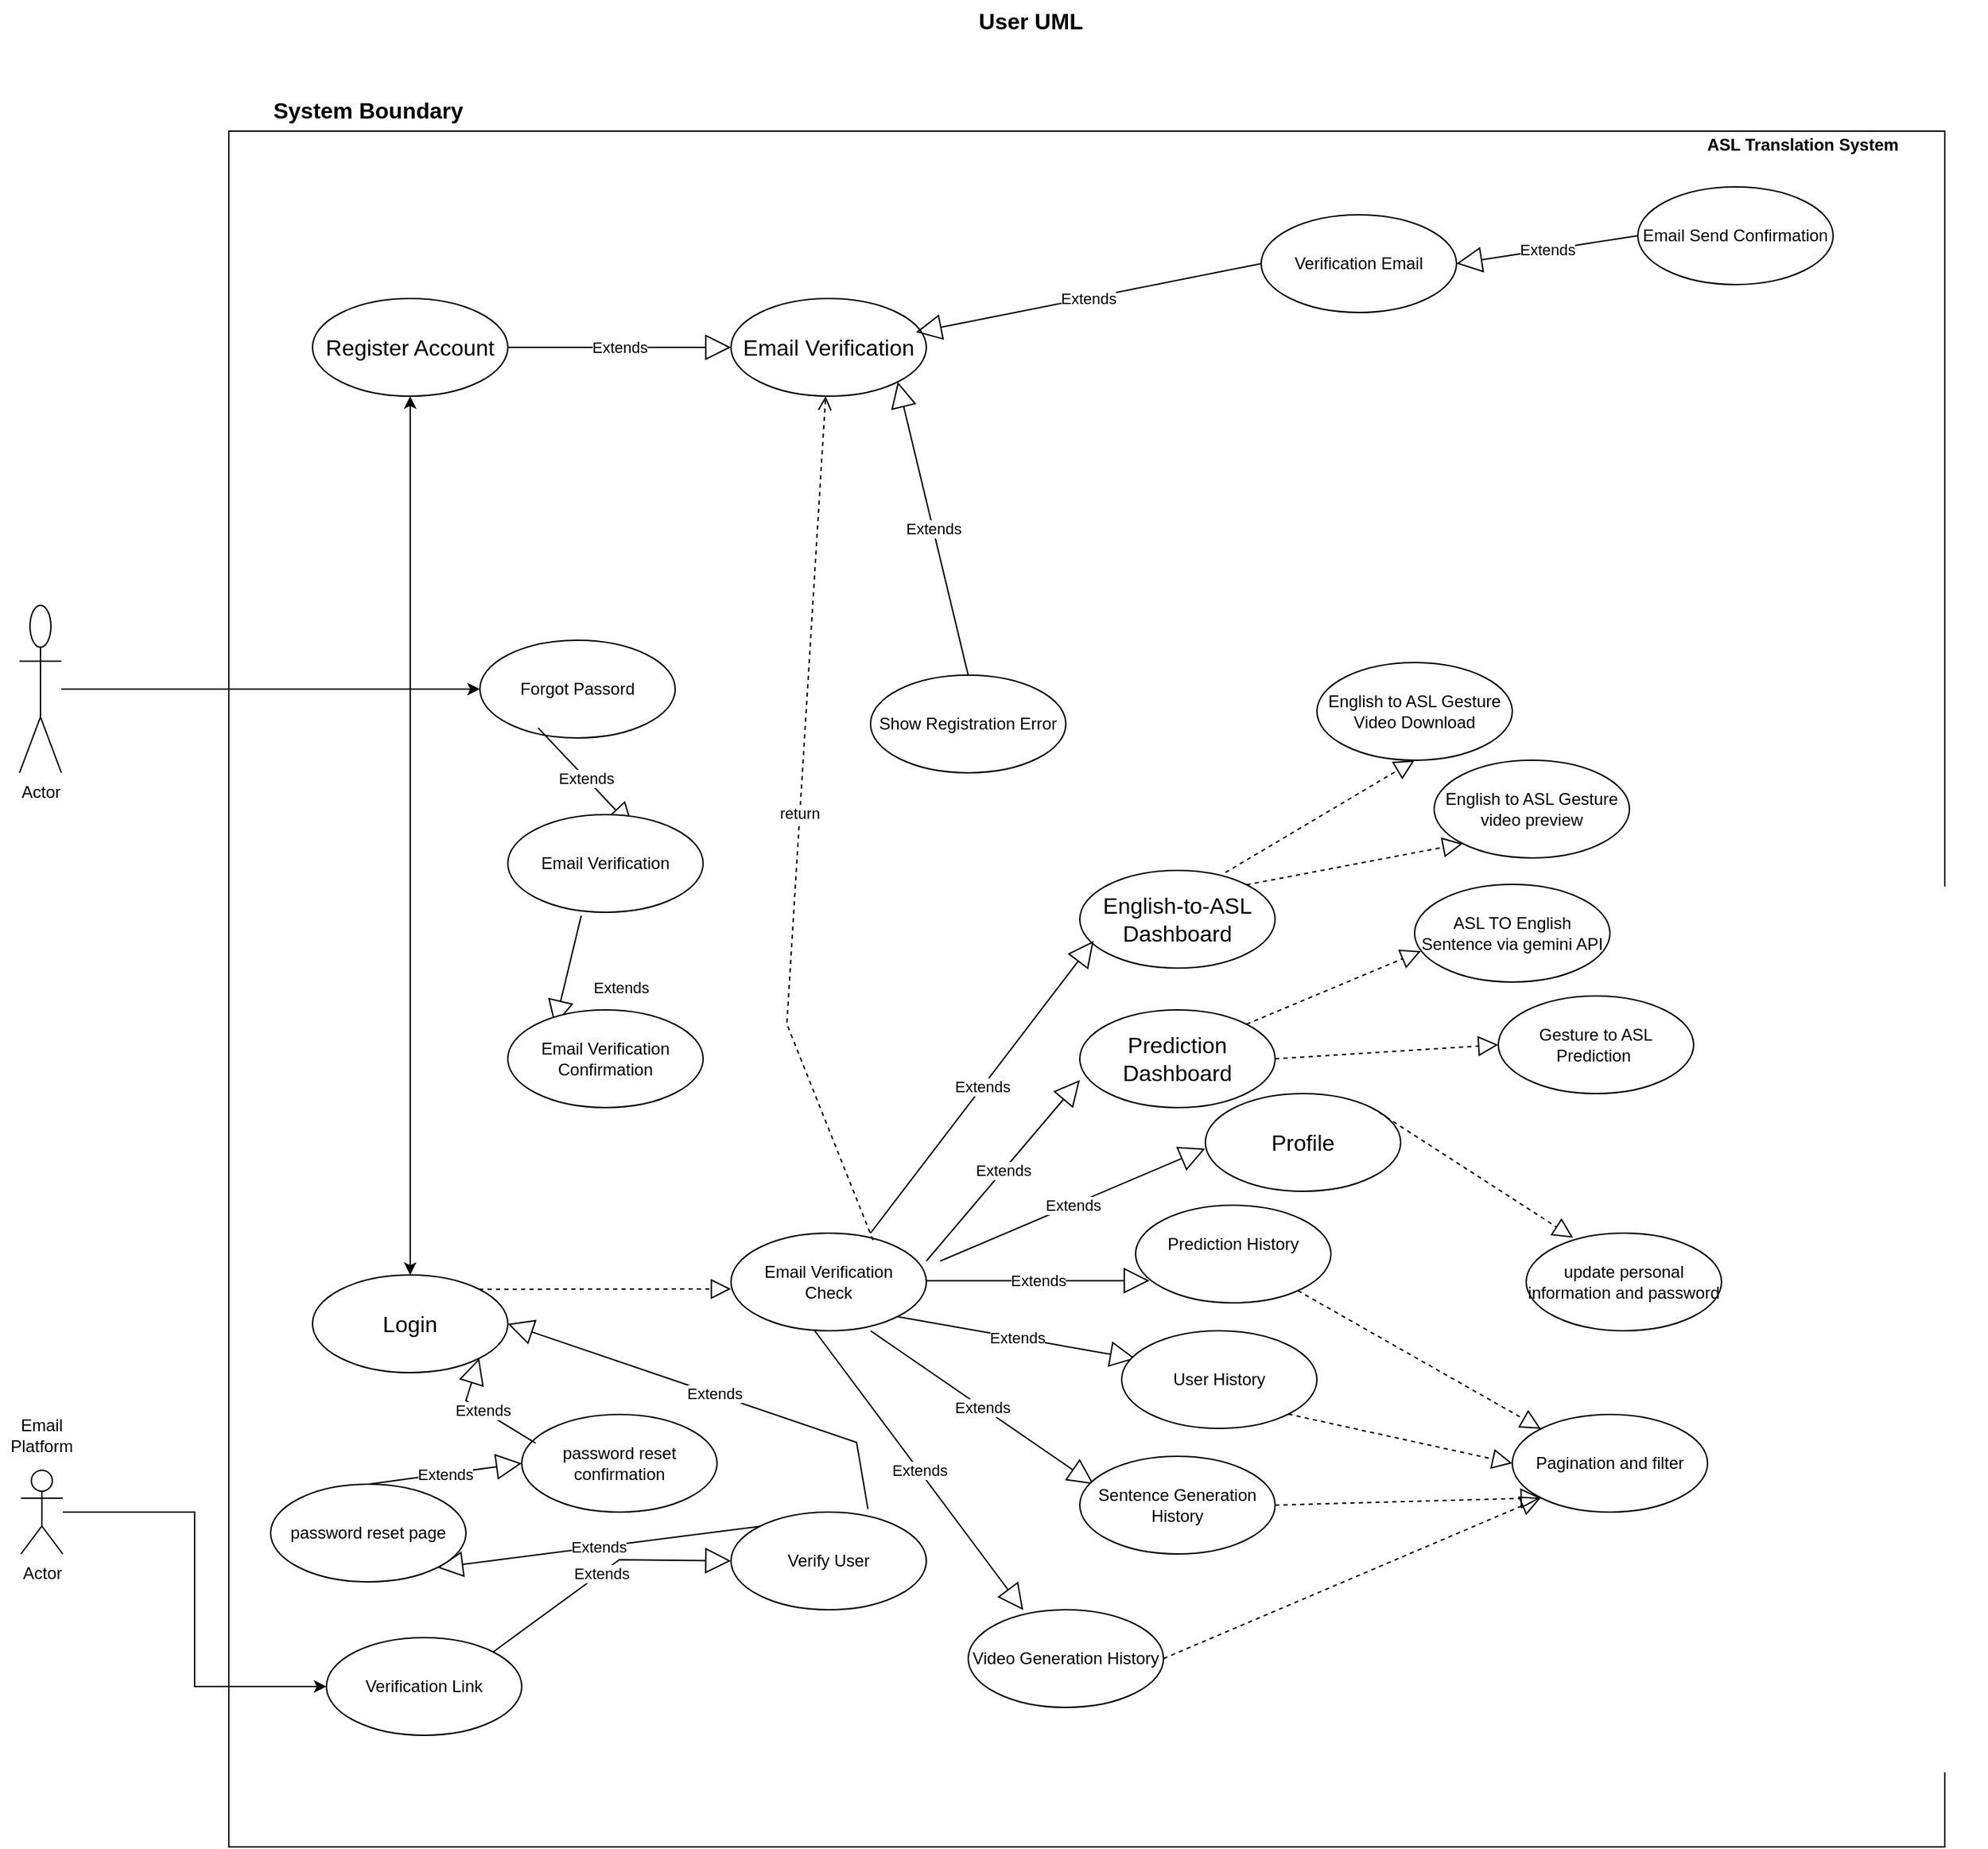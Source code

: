 <mxfile version="26.2.13">
  <diagram name="Advanced User Use Case" id="advanced-user-case">
    <mxGraphModel dx="2551" dy="2354" grid="1" gridSize="10" guides="1" tooltips="1" connect="1" arrows="1" fold="1" page="1" pageScale="1" pageWidth="827" pageHeight="1169" math="0" shadow="0">
      <root>
        <mxCell id="0" />
        <mxCell id="1" parent="0" />
        <mxCell id="LVZY9OK_TpER_lkOl7NO-1012" value="" style="whiteSpace=wrap;html=1;aspect=fixed;glass=0;fillColor=none;" vertex="1" parent="1">
          <mxGeometry x="-520" y="-520" width="1230" height="1230" as="geometry" />
        </mxCell>
        <mxCell id="LVZY9OK_TpER_lkOl7NO-1013" value="&lt;b&gt;ASL Translation System&amp;nbsp;&lt;/b&gt;" style="text;html=1;align=center;verticalAlign=middle;whiteSpace=wrap;rounded=0;" vertex="1" parent="1">
          <mxGeometry x="480" y="-530" width="260" height="40" as="geometry" />
        </mxCell>
        <mxCell id="LVZY9OK_TpER_lkOl7NO-1014" value="&lt;b&gt;&lt;font style=&quot;font-size: 16px;&quot;&gt;System Boundary&lt;/font&gt;&lt;/b&gt;" style="text;html=1;align=center;verticalAlign=middle;whiteSpace=wrap;rounded=0;" vertex="1" parent="1">
          <mxGeometry x="-530" y="-550" width="220" height="30" as="geometry" />
        </mxCell>
        <mxCell id="LVZY9OK_TpER_lkOl7NO-1015" value="&lt;b&gt;&lt;font style=&quot;font-size: 16px;&quot;&gt;User UML&lt;/font&gt;&lt;/b&gt;" style="text;html=1;align=center;verticalAlign=middle;whiteSpace=wrap;rounded=0;" vertex="1" parent="1">
          <mxGeometry x="-20" y="-614" width="150" height="30" as="geometry" />
        </mxCell>
        <mxCell id="LVZY9OK_TpER_lkOl7NO-1038" style="edgeStyle=orthogonalEdgeStyle;rounded=0;orthogonalLoop=1;jettySize=auto;html=1;entryX=0.5;entryY=1;entryDx=0;entryDy=0;" edge="1" parent="1" source="LVZY9OK_TpER_lkOl7NO-1016" target="LVZY9OK_TpER_lkOl7NO-1034">
          <mxGeometry relative="1" as="geometry" />
        </mxCell>
        <mxCell id="LVZY9OK_TpER_lkOl7NO-1039" style="edgeStyle=orthogonalEdgeStyle;rounded=0;orthogonalLoop=1;jettySize=auto;html=1;entryX=0.5;entryY=0;entryDx=0;entryDy=0;" edge="1" parent="1" source="LVZY9OK_TpER_lkOl7NO-1016" target="LVZY9OK_TpER_lkOl7NO-1035">
          <mxGeometry relative="1" as="geometry" />
        </mxCell>
        <mxCell id="LVZY9OK_TpER_lkOl7NO-1093" style="edgeStyle=orthogonalEdgeStyle;rounded=0;orthogonalLoop=1;jettySize=auto;html=1;" edge="1" parent="1" source="LVZY9OK_TpER_lkOl7NO-1016" target="LVZY9OK_TpER_lkOl7NO-1092">
          <mxGeometry relative="1" as="geometry" />
        </mxCell>
        <mxCell id="LVZY9OK_TpER_lkOl7NO-1016" value="Actor" style="shape=umlActor;verticalLabelPosition=bottom;verticalAlign=top;html=1;outlineConnect=0;" vertex="1" parent="1">
          <mxGeometry x="-670" y="-180" width="30" height="120" as="geometry" />
        </mxCell>
        <mxCell id="LVZY9OK_TpER_lkOl7NO-1034" value="&lt;span style=&quot;text-align: start; font-size: medium;&quot;&gt;Register Account&lt;/span&gt;" style="ellipse;whiteSpace=wrap;html=1;" vertex="1" parent="1">
          <mxGeometry x="-460" y="-400" width="140" height="70" as="geometry" />
        </mxCell>
        <mxCell id="LVZY9OK_TpER_lkOl7NO-1035" value="&lt;span style=&quot;text-align: start; font-size: medium;&quot;&gt;Login&lt;/span&gt;" style="ellipse;whiteSpace=wrap;html=1;" vertex="1" parent="1">
          <mxGeometry x="-460" y="300" width="140" height="70" as="geometry" />
        </mxCell>
        <mxCell id="LVZY9OK_TpER_lkOl7NO-1036" value="Extends" style="endArrow=block;endSize=16;endFill=0;html=1;rounded=0;entryX=0;entryY=0.5;entryDx=0;entryDy=0;exitX=1;exitY=0.5;exitDx=0;exitDy=0;" edge="1" parent="1" source="LVZY9OK_TpER_lkOl7NO-1034" target="LVZY9OK_TpER_lkOl7NO-1037">
          <mxGeometry width="160" relative="1" as="geometry">
            <mxPoint x="-320" y="-365.91" as="sourcePoint" />
            <mxPoint x="-160" y="-365.91" as="targetPoint" />
          </mxGeometry>
        </mxCell>
        <mxCell id="LVZY9OK_TpER_lkOl7NO-1037" value="&lt;span style=&quot;text-align: start; font-size: medium;&quot;&gt;Email Verification&lt;/span&gt;" style="ellipse;whiteSpace=wrap;html=1;" vertex="1" parent="1">
          <mxGeometry x="-160" y="-400" width="140" height="70" as="geometry" />
        </mxCell>
        <mxCell id="LVZY9OK_TpER_lkOl7NO-1040" value="Extends" style="endArrow=block;endSize=16;endFill=0;html=1;rounded=0;exitX=0;exitY=0.5;exitDx=0;exitDy=0;entryX=0.947;entryY=0.345;entryDx=0;entryDy=0;entryPerimeter=0;" edge="1" parent="1" source="LVZY9OK_TpER_lkOl7NO-1041" target="LVZY9OK_TpER_lkOl7NO-1037">
          <mxGeometry width="160" relative="1" as="geometry">
            <mxPoint x="229.83" y="-420" as="sourcePoint" />
            <mxPoint x="-20" y="-380.49" as="targetPoint" />
            <Array as="points" />
          </mxGeometry>
        </mxCell>
        <mxCell id="LVZY9OK_TpER_lkOl7NO-1041" value="Verification Email" style="ellipse;whiteSpace=wrap;html=1;" vertex="1" parent="1">
          <mxGeometry x="220" y="-460" width="140" height="70" as="geometry" />
        </mxCell>
        <mxCell id="LVZY9OK_TpER_lkOl7NO-1042" value="Extends" style="endArrow=block;endSize=16;endFill=0;html=1;rounded=0;exitX=0.5;exitY=0;exitDx=0;exitDy=0;entryX=1;entryY=1;entryDx=0;entryDy=0;" edge="1" parent="1" source="LVZY9OK_TpER_lkOl7NO-1043" target="LVZY9OK_TpER_lkOl7NO-1037">
          <mxGeometry width="160" relative="1" as="geometry">
            <mxPoint y="-140" as="sourcePoint" />
            <mxPoint x="-30" y="-350" as="targetPoint" />
            <Array as="points" />
          </mxGeometry>
        </mxCell>
        <mxCell id="LVZY9OK_TpER_lkOl7NO-1043" value="Show Registration Error" style="ellipse;whiteSpace=wrap;html=1;" vertex="1" parent="1">
          <mxGeometry x="-60" y="-130" width="140" height="70" as="geometry" />
        </mxCell>
        <mxCell id="LVZY9OK_TpER_lkOl7NO-1044" value="Extends" style="endArrow=block;endSize=16;endFill=0;html=1;rounded=0;entryX=1;entryY=0.5;entryDx=0;entryDy=0;exitX=0;exitY=0.5;exitDx=0;exitDy=0;" edge="1" parent="1" source="LVZY9OK_TpER_lkOl7NO-1045" target="LVZY9OK_TpER_lkOl7NO-1041">
          <mxGeometry width="160" relative="1" as="geometry">
            <mxPoint x="490" y="-450" as="sourcePoint" />
            <mxPoint x="360" y="-430.49" as="targetPoint" />
            <Array as="points" />
          </mxGeometry>
        </mxCell>
        <mxCell id="LVZY9OK_TpER_lkOl7NO-1045" value="Email Send Confirmation" style="ellipse;whiteSpace=wrap;html=1;" vertex="1" parent="1">
          <mxGeometry x="490" y="-480" width="140" height="70" as="geometry" />
        </mxCell>
        <mxCell id="LVZY9OK_TpER_lkOl7NO-1051" style="edgeStyle=orthogonalEdgeStyle;rounded=0;orthogonalLoop=1;jettySize=auto;html=1;entryX=0;entryY=0.5;entryDx=0;entryDy=0;" edge="1" parent="1" source="LVZY9OK_TpER_lkOl7NO-1046" target="LVZY9OK_TpER_lkOl7NO-1050">
          <mxGeometry relative="1" as="geometry" />
        </mxCell>
        <mxCell id="LVZY9OK_TpER_lkOl7NO-1046" value="Actor" style="shape=umlActor;verticalLabelPosition=bottom;verticalAlign=top;html=1;" vertex="1" parent="1">
          <mxGeometry x="-669" y="440" width="30" height="60" as="geometry" />
        </mxCell>
        <mxCell id="LVZY9OK_TpER_lkOl7NO-1049" value="Email Platform" style="text;html=1;align=center;verticalAlign=middle;whiteSpace=wrap;rounded=0;" vertex="1" parent="1">
          <mxGeometry x="-684" y="400" width="60" height="30" as="geometry" />
        </mxCell>
        <mxCell id="LVZY9OK_TpER_lkOl7NO-1050" value="Verification Link" style="ellipse;whiteSpace=wrap;html=1;" vertex="1" parent="1">
          <mxGeometry x="-450" y="560" width="140" height="70" as="geometry" />
        </mxCell>
        <mxCell id="LVZY9OK_TpER_lkOl7NO-1052" value="Extends" style="endArrow=block;endSize=16;endFill=0;html=1;rounded=0;exitX=1;exitY=0;exitDx=0;exitDy=0;entryX=0;entryY=0.5;entryDx=0;entryDy=0;" edge="1" parent="1" source="LVZY9OK_TpER_lkOl7NO-1050" target="LVZY9OK_TpER_lkOl7NO-1053">
          <mxGeometry width="160" relative="1" as="geometry">
            <mxPoint x="-320" y="504.09" as="sourcePoint" />
            <mxPoint x="-160" y="504.09" as="targetPoint" />
            <Array as="points">
              <mxPoint x="-240" y="504.09" />
            </Array>
          </mxGeometry>
        </mxCell>
        <mxCell id="LVZY9OK_TpER_lkOl7NO-1053" value="Verify User" style="ellipse;whiteSpace=wrap;html=1;" vertex="1" parent="1">
          <mxGeometry x="-160" y="470" width="140" height="70" as="geometry" />
        </mxCell>
        <mxCell id="LVZY9OK_TpER_lkOl7NO-1054" value="Extends" style="endArrow=block;endSize=16;endFill=0;html=1;rounded=0;exitX=0.701;exitY=-0.031;exitDx=0;exitDy=0;exitPerimeter=0;entryX=1;entryY=0.5;entryDx=0;entryDy=0;" edge="1" parent="1" source="LVZY9OK_TpER_lkOl7NO-1053" target="LVZY9OK_TpER_lkOl7NO-1035">
          <mxGeometry width="160" relative="1" as="geometry">
            <mxPoint x="-270" y="360" as="sourcePoint" />
            <mxPoint x="-120" y="360" as="targetPoint" />
            <Array as="points">
              <mxPoint x="-70" y="420" />
            </Array>
          </mxGeometry>
        </mxCell>
        <mxCell id="LVZY9OK_TpER_lkOl7NO-1055" value="" style="endArrow=block;dashed=1;endFill=0;endSize=12;html=1;rounded=0;exitX=1;exitY=0;exitDx=0;exitDy=0;" edge="1" parent="1" source="LVZY9OK_TpER_lkOl7NO-1035">
          <mxGeometry width="160" relative="1" as="geometry">
            <mxPoint x="-320" y="310" as="sourcePoint" />
            <mxPoint x="-160" y="310" as="targetPoint" />
          </mxGeometry>
        </mxCell>
        <mxCell id="LVZY9OK_TpER_lkOl7NO-1056" value="Email Verification&lt;div&gt;Check&lt;/div&gt;" style="ellipse;whiteSpace=wrap;html=1;" vertex="1" parent="1">
          <mxGeometry x="-160" y="270" width="140" height="70" as="geometry" />
        </mxCell>
        <mxCell id="LVZY9OK_TpER_lkOl7NO-1057" value="return" style="html=1;verticalAlign=bottom;endArrow=open;dashed=1;endSize=8;curved=0;rounded=0;exitX=0.727;exitY=0.073;exitDx=0;exitDy=0;exitPerimeter=0;" edge="1" parent="1" source="LVZY9OK_TpER_lkOl7NO-1056" target="LVZY9OK_TpER_lkOl7NO-1037">
          <mxGeometry relative="1" as="geometry">
            <mxPoint x="100" y="150" as="sourcePoint" />
            <mxPoint x="90" y="150" as="targetPoint" />
            <Array as="points">
              <mxPoint x="-120" y="120" />
            </Array>
          </mxGeometry>
        </mxCell>
        <mxCell id="LVZY9OK_TpER_lkOl7NO-1059" value="Extends" style="endArrow=block;endSize=16;endFill=0;html=1;rounded=0;" edge="1" parent="1">
          <mxGeometry width="160" relative="1" as="geometry">
            <mxPoint x="-20" y="304.09" as="sourcePoint" />
            <mxPoint x="140" y="304.09" as="targetPoint" />
          </mxGeometry>
        </mxCell>
        <mxCell id="LVZY9OK_TpER_lkOl7NO-1060" value="&lt;span style=&quot;text-align: start; font-size: medium;&quot;&gt;Profile&lt;/span&gt;" style="ellipse;whiteSpace=wrap;html=1;" vertex="1" parent="1">
          <mxGeometry x="180" y="170" width="140" height="70" as="geometry" />
        </mxCell>
        <mxCell id="LVZY9OK_TpER_lkOl7NO-1063" value="Extends" style="endArrow=block;endSize=16;endFill=0;html=1;rounded=0;entryX=0.496;entryY=0.553;entryDx=0;entryDy=0;entryPerimeter=0;" edge="1" parent="1" target="LVZY9OK_TpER_lkOl7NO-1012">
          <mxGeometry width="160" relative="1" as="geometry">
            <mxPoint x="-20" y="290" as="sourcePoint" />
            <mxPoint x="140" y="290" as="targetPoint" />
          </mxGeometry>
        </mxCell>
        <mxCell id="LVZY9OK_TpER_lkOl7NO-1064" value="&lt;div style=&quot;&quot;&gt;&lt;font size=&quot;3&quot;&gt;Prediction Dashboard&lt;/font&gt;&lt;/div&gt;" style="ellipse;whiteSpace=wrap;html=1;align=center;" vertex="1" parent="1">
          <mxGeometry x="90" y="110" width="140" height="70" as="geometry" />
        </mxCell>
        <mxCell id="LVZY9OK_TpER_lkOl7NO-1065" value="Extends" style="endArrow=block;endSize=16;endFill=0;html=1;rounded=0;" edge="1" parent="1">
          <mxGeometry width="160" relative="1" as="geometry">
            <mxPoint x="-40" y="330" as="sourcePoint" />
            <mxPoint x="130" y="360" as="targetPoint" />
          </mxGeometry>
        </mxCell>
        <mxCell id="LVZY9OK_TpER_lkOl7NO-1066" value="&lt;span style=&quot;font-size: medium;&quot;&gt;English-to-ASL Dashboard&lt;/span&gt;" style="ellipse;whiteSpace=wrap;html=1;align=center;" vertex="1" parent="1">
          <mxGeometry x="90" y="10" width="140" height="70" as="geometry" />
        </mxCell>
        <mxCell id="LVZY9OK_TpER_lkOl7NO-1067" value="Extends" style="endArrow=block;endSize=16;endFill=0;html=1;rounded=0;entryX=0.569;entryY=0.593;entryDx=0;entryDy=0;entryPerimeter=0;" edge="1" parent="1" target="LVZY9OK_TpER_lkOl7NO-1012">
          <mxGeometry width="160" relative="1" as="geometry">
            <mxPoint x="-10" y="290" as="sourcePoint" />
            <mxPoint x="80" y="250" as="targetPoint" />
          </mxGeometry>
        </mxCell>
        <mxCell id="LVZY9OK_TpER_lkOl7NO-1068" value="Prediction History&lt;div&gt;&lt;br&gt;&lt;/div&gt;" style="ellipse;whiteSpace=wrap;html=1;" vertex="1" parent="1">
          <mxGeometry x="130" y="250" width="140" height="70" as="geometry" />
        </mxCell>
        <mxCell id="LVZY9OK_TpER_lkOl7NO-1069" value="Extends" style="endArrow=block;endSize=16;endFill=0;html=1;rounded=0;entryX=0.504;entryY=0.472;entryDx=0;entryDy=0;entryPerimeter=0;" edge="1" parent="1" target="LVZY9OK_TpER_lkOl7NO-1012">
          <mxGeometry width="160" relative="1" as="geometry">
            <mxPoint x="-60" y="270" as="sourcePoint" />
            <mxPoint x="50" y="140" as="targetPoint" />
          </mxGeometry>
        </mxCell>
        <mxCell id="LVZY9OK_TpER_lkOl7NO-1070" value="User History" style="ellipse;whiteSpace=wrap;html=1;" vertex="1" parent="1">
          <mxGeometry x="120" y="340" width="140" height="70" as="geometry" />
        </mxCell>
        <mxCell id="LVZY9OK_TpER_lkOl7NO-1071" value="Extends" style="endArrow=block;endSize=16;endFill=0;html=1;rounded=0;" edge="1" parent="1">
          <mxGeometry width="160" relative="1" as="geometry">
            <mxPoint x="-60" y="340" as="sourcePoint" />
            <mxPoint x="100" y="450" as="targetPoint" />
          </mxGeometry>
        </mxCell>
        <mxCell id="LVZY9OK_TpER_lkOl7NO-1072" value="Sentence Generation History" style="ellipse;whiteSpace=wrap;html=1;" vertex="1" parent="1">
          <mxGeometry x="90" y="430" width="140" height="70" as="geometry" />
        </mxCell>
        <mxCell id="LVZY9OK_TpER_lkOl7NO-1073" value="Extends" style="endArrow=block;endSize=16;endFill=0;html=1;rounded=0;entryX=0.463;entryY=0.862;entryDx=0;entryDy=0;entryPerimeter=0;" edge="1" parent="1" target="LVZY9OK_TpER_lkOl7NO-1012">
          <mxGeometry width="160" relative="1" as="geometry">
            <mxPoint x="-100" y="340" as="sourcePoint" />
            <mxPoint x="60" y="450" as="targetPoint" />
          </mxGeometry>
        </mxCell>
        <mxCell id="LVZY9OK_TpER_lkOl7NO-1074" value="Video Generation History" style="ellipse;whiteSpace=wrap;html=1;" vertex="1" parent="1">
          <mxGeometry x="10" y="540" width="140" height="70" as="geometry" />
        </mxCell>
        <mxCell id="LVZY9OK_TpER_lkOl7NO-1075" value="" style="endArrow=block;dashed=1;endFill=0;endSize=12;html=1;rounded=0;entryX=0;entryY=0;entryDx=0;entryDy=0;" edge="1" parent="1" source="LVZY9OK_TpER_lkOl7NO-1068" target="LVZY9OK_TpER_lkOl7NO-1081">
          <mxGeometry width="160" relative="1" as="geometry">
            <mxPoint x="254" y="304" as="sourcePoint" />
            <mxPoint x="370" y="350" as="targetPoint" />
          </mxGeometry>
        </mxCell>
        <mxCell id="LVZY9OK_TpER_lkOl7NO-1076" value="" style="endArrow=block;dashed=1;endFill=0;endSize=12;html=1;rounded=0;entryX=0;entryY=0.5;entryDx=0;entryDy=0;exitX=1;exitY=1;exitDx=0;exitDy=0;" edge="1" parent="1" source="LVZY9OK_TpER_lkOl7NO-1070" target="LVZY9OK_TpER_lkOl7NO-1081">
          <mxGeometry width="160" relative="1" as="geometry">
            <mxPoint x="234" y="405" as="sourcePoint" />
            <mxPoint x="400" y="425" as="targetPoint" />
          </mxGeometry>
        </mxCell>
        <mxCell id="LVZY9OK_TpER_lkOl7NO-1077" value="" style="endArrow=block;dashed=1;endFill=0;endSize=12;html=1;rounded=0;exitX=1;exitY=0.5;exitDx=0;exitDy=0;entryX=0;entryY=1;entryDx=0;entryDy=0;" edge="1" parent="1" source="LVZY9OK_TpER_lkOl7NO-1072" target="LVZY9OK_TpER_lkOl7NO-1081">
          <mxGeometry width="160" relative="1" as="geometry">
            <mxPoint x="230" y="460" as="sourcePoint" />
            <mxPoint x="400" y="440" as="targetPoint" />
          </mxGeometry>
        </mxCell>
        <mxCell id="LVZY9OK_TpER_lkOl7NO-1080" value="" style="endArrow=block;dashed=1;endFill=0;endSize=12;html=1;rounded=0;exitX=1;exitY=0.5;exitDx=0;exitDy=0;entryX=0;entryY=1;entryDx=0;entryDy=0;" edge="1" parent="1" source="LVZY9OK_TpER_lkOl7NO-1074" target="LVZY9OK_TpER_lkOl7NO-1081">
          <mxGeometry width="160" relative="1" as="geometry">
            <mxPoint x="160" y="570" as="sourcePoint" />
            <mxPoint x="400" y="450" as="targetPoint" />
          </mxGeometry>
        </mxCell>
        <mxCell id="LVZY9OK_TpER_lkOl7NO-1081" value="Pagination and filter" style="ellipse;whiteSpace=wrap;html=1;" vertex="1" parent="1">
          <mxGeometry x="400" y="400" width="140" height="70" as="geometry" />
        </mxCell>
        <mxCell id="LVZY9OK_TpER_lkOl7NO-1082" value="" style="endArrow=block;dashed=1;endFill=0;endSize=12;html=1;rounded=0;entryX=0.24;entryY=0.047;entryDx=0;entryDy=0;entryPerimeter=0;exitX=1;exitY=0;exitDx=0;exitDy=0;" edge="1" parent="1" source="LVZY9OK_TpER_lkOl7NO-1060" target="LVZY9OK_TpER_lkOl7NO-1083">
          <mxGeometry width="160" relative="1" as="geometry">
            <mxPoint x="300" y="210" as="sourcePoint" />
            <mxPoint x="440" y="270" as="targetPoint" />
          </mxGeometry>
        </mxCell>
        <mxCell id="LVZY9OK_TpER_lkOl7NO-1083" value="update personal information and password" style="ellipse;whiteSpace=wrap;html=1;" vertex="1" parent="1">
          <mxGeometry x="410" y="270" width="140" height="70" as="geometry" />
        </mxCell>
        <mxCell id="LVZY9OK_TpER_lkOl7NO-1084" value="" style="endArrow=block;dashed=1;endFill=0;endSize=12;html=1;rounded=0;entryX=0;entryY=0.5;entryDx=0;entryDy=0;exitX=1;exitY=0.5;exitDx=0;exitDy=0;" edge="1" parent="1" source="LVZY9OK_TpER_lkOl7NO-1064" target="LVZY9OK_TpER_lkOl7NO-1085">
          <mxGeometry width="160" relative="1" as="geometry">
            <mxPoint x="230" y="140" as="sourcePoint" />
            <mxPoint x="390" y="140" as="targetPoint" />
          </mxGeometry>
        </mxCell>
        <mxCell id="LVZY9OK_TpER_lkOl7NO-1085" value="Gesture to ASL Prediction&amp;nbsp;" style="ellipse;whiteSpace=wrap;html=1;" vertex="1" parent="1">
          <mxGeometry x="390" y="100" width="140" height="70" as="geometry" />
        </mxCell>
        <mxCell id="LVZY9OK_TpER_lkOl7NO-1086" value="" style="endArrow=block;dashed=1;endFill=0;endSize=12;html=1;rounded=0;entryX=0.032;entryY=0.683;entryDx=0;entryDy=0;entryPerimeter=0;exitX=1;exitY=0;exitDx=0;exitDy=0;" edge="1" parent="1" source="LVZY9OK_TpER_lkOl7NO-1064" target="LVZY9OK_TpER_lkOl7NO-1087">
          <mxGeometry width="160" relative="1" as="geometry">
            <mxPoint x="220" y="130" as="sourcePoint" />
            <mxPoint x="330" y="60" as="targetPoint" />
          </mxGeometry>
        </mxCell>
        <mxCell id="LVZY9OK_TpER_lkOl7NO-1087" value="ASL TO English Sentence via gemini API" style="ellipse;whiteSpace=wrap;html=1;" vertex="1" parent="1">
          <mxGeometry x="330" y="20" width="140" height="70" as="geometry" />
        </mxCell>
        <mxCell id="LVZY9OK_TpER_lkOl7NO-1088" value="" style="endArrow=block;dashed=1;endFill=0;endSize=12;html=1;rounded=0;entryX=0;entryY=1;entryDx=0;entryDy=0;exitX=1;exitY=0;exitDx=0;exitDy=0;" edge="1" parent="1" source="LVZY9OK_TpER_lkOl7NO-1066" target="LVZY9OK_TpER_lkOl7NO-1089">
          <mxGeometry width="160" relative="1" as="geometry">
            <mxPoint x="210" y="20" as="sourcePoint" />
            <mxPoint x="350" y="-10" as="targetPoint" />
          </mxGeometry>
        </mxCell>
        <mxCell id="LVZY9OK_TpER_lkOl7NO-1089" value="English to ASL Gesture video preview" style="ellipse;whiteSpace=wrap;html=1;" vertex="1" parent="1">
          <mxGeometry x="344" y="-69" width="140" height="70" as="geometry" />
        </mxCell>
        <mxCell id="LVZY9OK_TpER_lkOl7NO-1090" value="" style="endArrow=block;dashed=1;endFill=0;endSize=12;html=1;rounded=0;exitX=0.746;exitY=0.021;exitDx=0;exitDy=0;exitPerimeter=0;entryX=0.5;entryY=1;entryDx=0;entryDy=0;" edge="1" parent="1" source="LVZY9OK_TpER_lkOl7NO-1066" target="LVZY9OK_TpER_lkOl7NO-1091">
          <mxGeometry width="160" relative="1" as="geometry">
            <mxPoint x="190" as="sourcePoint" />
            <mxPoint x="310" y="-70" as="targetPoint" />
          </mxGeometry>
        </mxCell>
        <mxCell id="LVZY9OK_TpER_lkOl7NO-1091" value="English to ASL Gesture Video Download" style="ellipse;whiteSpace=wrap;html=1;" vertex="1" parent="1">
          <mxGeometry x="260" y="-139" width="140" height="70" as="geometry" />
        </mxCell>
        <mxCell id="LVZY9OK_TpER_lkOl7NO-1092" value="Forgot Passord" style="ellipse;whiteSpace=wrap;html=1;" vertex="1" parent="1">
          <mxGeometry x="-340" y="-155" width="140" height="70" as="geometry" />
        </mxCell>
        <mxCell id="LVZY9OK_TpER_lkOl7NO-1094" value="Extends" style="endArrow=block;endSize=16;endFill=0;html=1;rounded=0;exitX=0.298;exitY=0.897;exitDx=0;exitDy=0;exitPerimeter=0;entryX=0.643;entryY=0.143;entryDx=0;entryDy=0;entryPerimeter=0;" edge="1" parent="1" source="LVZY9OK_TpER_lkOl7NO-1092" target="LVZY9OK_TpER_lkOl7NO-1095">
          <mxGeometry width="160" relative="1" as="geometry">
            <mxPoint x="-350" y="-40" as="sourcePoint" />
            <mxPoint x="-190" y="-30" as="targetPoint" />
          </mxGeometry>
        </mxCell>
        <mxCell id="LVZY9OK_TpER_lkOl7NO-1095" value="Email Verification" style="ellipse;whiteSpace=wrap;html=1;" vertex="1" parent="1">
          <mxGeometry x="-320" y="-30" width="140" height="70" as="geometry" />
        </mxCell>
        <mxCell id="LVZY9OK_TpER_lkOl7NO-1096" value="Extends" style="endArrow=block;endSize=16;endFill=0;html=1;rounded=0;exitX=0.376;exitY=1.034;exitDx=0;exitDy=0;entryX=0.24;entryY=0.164;entryDx=0;entryDy=0;entryPerimeter=0;exitPerimeter=0;" edge="1" parent="1" source="LVZY9OK_TpER_lkOl7NO-1095" target="LVZY9OK_TpER_lkOl7NO-1097">
          <mxGeometry x="0.071" y="40" width="160" relative="1" as="geometry">
            <mxPoint x="-288" y="-82" as="sourcePoint" />
            <mxPoint x="-220" y="-10" as="targetPoint" />
            <mxPoint as="offset" />
          </mxGeometry>
        </mxCell>
        <mxCell id="LVZY9OK_TpER_lkOl7NO-1097" value="Email Verification Confirmation" style="ellipse;whiteSpace=wrap;html=1;" vertex="1" parent="1">
          <mxGeometry x="-320" y="110" width="140" height="70" as="geometry" />
        </mxCell>
        <mxCell id="LVZY9OK_TpER_lkOl7NO-1098" value="Extends" style="endArrow=block;endSize=16;endFill=0;html=1;rounded=0;exitX=0;exitY=0;exitDx=0;exitDy=0;entryX=1;entryY=1;entryDx=0;entryDy=0;" edge="1" parent="1" source="LVZY9OK_TpER_lkOl7NO-1053" target="LVZY9OK_TpER_lkOl7NO-1099">
          <mxGeometry width="160" relative="1" as="geometry">
            <mxPoint x="-410" y="610" as="sourcePoint" />
            <mxPoint x="-250" y="610" as="targetPoint" />
          </mxGeometry>
        </mxCell>
        <mxCell id="LVZY9OK_TpER_lkOl7NO-1099" value="password reset page" style="ellipse;whiteSpace=wrap;html=1;" vertex="1" parent="1">
          <mxGeometry x="-490" y="450" width="140" height="70" as="geometry" />
        </mxCell>
        <mxCell id="LVZY9OK_TpER_lkOl7NO-1102" value="Extends" style="endArrow=block;endSize=16;endFill=0;html=1;rounded=0;exitX=0.5;exitY=0;exitDx=0;exitDy=0;entryX=0;entryY=0.5;entryDx=0;entryDy=0;" edge="1" parent="1" source="LVZY9OK_TpER_lkOl7NO-1099" target="LVZY9OK_TpER_lkOl7NO-1103">
          <mxGeometry width="160" relative="1" as="geometry">
            <mxPoint x="-460" y="430" as="sourcePoint" />
            <mxPoint x="-300" y="430" as="targetPoint" />
          </mxGeometry>
        </mxCell>
        <mxCell id="LVZY9OK_TpER_lkOl7NO-1103" value="password reset confirmation" style="ellipse;whiteSpace=wrap;html=1;" vertex="1" parent="1">
          <mxGeometry x="-310" y="400" width="140" height="70" as="geometry" />
        </mxCell>
        <mxCell id="LVZY9OK_TpER_lkOl7NO-1104" value="Extends" style="endArrow=block;endSize=16;endFill=0;html=1;rounded=0;exitX=0.071;exitY=0.294;exitDx=0;exitDy=0;exitPerimeter=0;entryX=1;entryY=1;entryDx=0;entryDy=0;" edge="1" parent="1" source="LVZY9OK_TpER_lkOl7NO-1103" target="LVZY9OK_TpER_lkOl7NO-1035">
          <mxGeometry width="160" relative="1" as="geometry">
            <mxPoint x="-460" y="398.18" as="sourcePoint" />
            <mxPoint x="-300" y="398.18" as="targetPoint" />
            <Array as="points">
              <mxPoint x="-350" y="390" />
            </Array>
          </mxGeometry>
        </mxCell>
      </root>
    </mxGraphModel>
  </diagram>
</mxfile>
